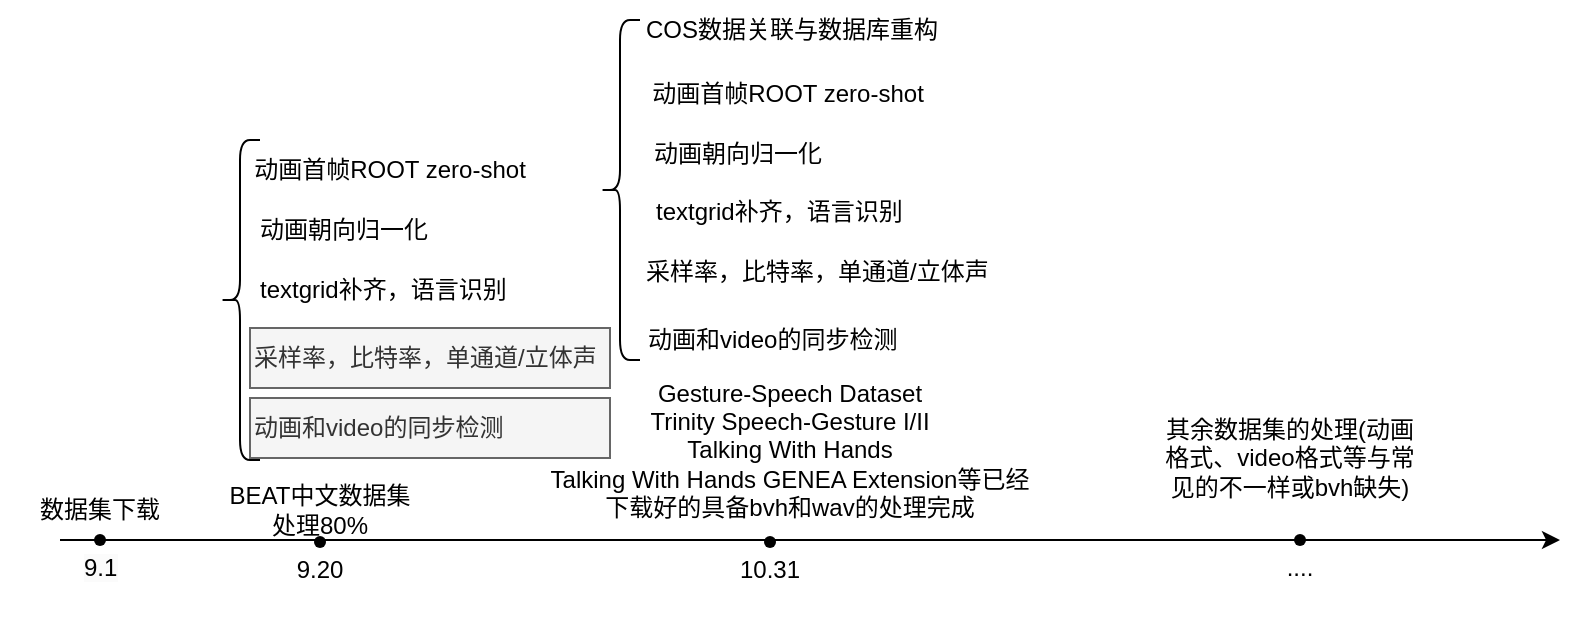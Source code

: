 <mxfile version="21.7.2" type="github">
  <diagram name="第 1 页" id="s7CzReBOw8vYEQgI-hQS">
    <mxGraphModel dx="789" dy="526" grid="1" gridSize="10" guides="1" tooltips="1" connect="1" arrows="1" fold="1" page="1" pageScale="1" pageWidth="827" pageHeight="1169" math="0" shadow="0">
      <root>
        <mxCell id="0" />
        <mxCell id="1" parent="0" />
        <mxCell id="vCCV_5shbb-xV2NnZklQ-1" value="" style="endArrow=classic;html=1;rounded=0;" edge="1" parent="1">
          <mxGeometry width="50" height="50" relative="1" as="geometry">
            <mxPoint x="80" y="300" as="sourcePoint" />
            <mxPoint x="830" y="300" as="targetPoint" />
          </mxGeometry>
        </mxCell>
        <mxCell id="vCCV_5shbb-xV2NnZklQ-4" value="&lt;span style=&quot;color: rgb(0, 0, 0); font-family: Helvetica; font-size: 12px; font-style: normal; font-variant-ligatures: normal; font-variant-caps: normal; font-weight: 400; letter-spacing: normal; orphans: 2; text-align: center; text-indent: 0px; text-transform: none; widows: 2; word-spacing: 0px; -webkit-text-stroke-width: 0px; background-color: rgb(251, 251, 251); text-decoration-thickness: initial; text-decoration-style: initial; text-decoration-color: initial; float: none; display: inline !important;&quot;&gt;9.1&lt;/span&gt;" style="text;whiteSpace=wrap;html=1;" vertex="1" parent="1">
          <mxGeometry x="90" y="300" width="50" height="40" as="geometry" />
        </mxCell>
        <mxCell id="vCCV_5shbb-xV2NnZklQ-7" value="" style="shape=waypoint;sketch=0;fillStyle=solid;size=6;pointerEvents=1;points=[];fillColor=none;resizable=0;rotatable=0;perimeter=centerPerimeter;snapToPoint=1;" vertex="1" parent="1">
          <mxGeometry x="90" y="290" width="20" height="20" as="geometry" />
        </mxCell>
        <mxCell id="vCCV_5shbb-xV2NnZklQ-8" value="" style="shape=waypoint;sketch=0;fillStyle=solid;size=6;pointerEvents=1;points=[];fillColor=none;resizable=0;rotatable=0;perimeter=centerPerimeter;snapToPoint=1;" vertex="1" parent="1">
          <mxGeometry x="200" y="291" width="20" height="20" as="geometry" />
        </mxCell>
        <mxCell id="vCCV_5shbb-xV2NnZklQ-12" value="9.20" style="text;html=1;strokeColor=none;fillColor=none;align=center;verticalAlign=middle;whiteSpace=wrap;rounded=0;" vertex="1" parent="1">
          <mxGeometry x="180" y="300" width="60" height="30" as="geometry" />
        </mxCell>
        <mxCell id="vCCV_5shbb-xV2NnZklQ-13" value="Gesture-Speech Dataset&lt;br&gt;Trinity Speech-Gesture I/II&lt;br&gt;Talking With Hands&lt;br&gt;Talking With Hands GENEA Extension等已经下载好的具备bvh和wav的处理完成" style="text;html=1;strokeColor=none;fillColor=none;align=center;verticalAlign=middle;whiteSpace=wrap;rounded=0;" vertex="1" parent="1">
          <mxGeometry x="320" y="220" width="250" height="70" as="geometry" />
        </mxCell>
        <mxCell id="vCCV_5shbb-xV2NnZklQ-14" value="BEAT中文数据集处理80%" style="text;html=1;strokeColor=none;fillColor=none;align=center;verticalAlign=middle;whiteSpace=wrap;rounded=0;" vertex="1" parent="1">
          <mxGeometry x="160" y="270" width="100" height="30" as="geometry" />
        </mxCell>
        <mxCell id="vCCV_5shbb-xV2NnZklQ-15" value="数据集下载" style="text;html=1;strokeColor=none;fillColor=none;align=center;verticalAlign=middle;whiteSpace=wrap;rounded=0;" vertex="1" parent="1">
          <mxGeometry x="50" y="270" width="100" height="30" as="geometry" />
        </mxCell>
        <mxCell id="vCCV_5shbb-xV2NnZklQ-17" value="" style="shape=curlyBracket;whiteSpace=wrap;html=1;rounded=1;labelPosition=left;verticalLabelPosition=middle;align=right;verticalAlign=middle;" vertex="1" parent="1">
          <mxGeometry x="160" y="100" width="20" height="160" as="geometry" />
        </mxCell>
        <mxCell id="vCCV_5shbb-xV2NnZklQ-18" value="动画首帧ROOT zero-shot" style="text;html=1;strokeColor=none;fillColor=none;align=center;verticalAlign=middle;whiteSpace=wrap;rounded=0;" vertex="1" parent="1">
          <mxGeometry x="170" y="100" width="150" height="30" as="geometry" />
        </mxCell>
        <mxCell id="vCCV_5shbb-xV2NnZklQ-19" value="动画朝向归一化" style="text;html=1;strokeColor=none;fillColor=none;align=left;verticalAlign=middle;whiteSpace=wrap;rounded=0;" vertex="1" parent="1">
          <mxGeometry x="178" y="130" width="150" height="30" as="geometry" />
        </mxCell>
        <mxCell id="vCCV_5shbb-xV2NnZklQ-20" value="textgrid补齐，语言识别" style="text;html=1;strokeColor=none;fillColor=none;align=left;verticalAlign=middle;whiteSpace=wrap;rounded=0;" vertex="1" parent="1">
          <mxGeometry x="178" y="160" width="150" height="30" as="geometry" />
        </mxCell>
        <mxCell id="vCCV_5shbb-xV2NnZklQ-21" value="采样率，比特率，单通道/立体声" style="text;html=1;strokeColor=#666666;fillColor=#f5f5f5;align=left;verticalAlign=middle;whiteSpace=wrap;rounded=0;fontColor=#333333;" vertex="1" parent="1">
          <mxGeometry x="175" y="194" width="180" height="30" as="geometry" />
        </mxCell>
        <mxCell id="vCCV_5shbb-xV2NnZklQ-22" value="" style="shape=waypoint;sketch=0;fillStyle=solid;size=6;pointerEvents=1;points=[];fillColor=none;resizable=0;rotatable=0;perimeter=centerPerimeter;snapToPoint=1;" vertex="1" parent="1">
          <mxGeometry x="425" y="291" width="20" height="20" as="geometry" />
        </mxCell>
        <mxCell id="vCCV_5shbb-xV2NnZklQ-23" value="10.31" style="text;html=1;strokeColor=none;fillColor=none;align=center;verticalAlign=middle;whiteSpace=wrap;rounded=0;" vertex="1" parent="1">
          <mxGeometry x="405" y="300" width="60" height="30" as="geometry" />
        </mxCell>
        <mxCell id="vCCV_5shbb-xV2NnZklQ-26" value="" style="shape=curlyBracket;whiteSpace=wrap;html=1;rounded=1;labelPosition=left;verticalLabelPosition=middle;align=right;verticalAlign=middle;" vertex="1" parent="1">
          <mxGeometry x="350" y="40" width="20" height="170" as="geometry" />
        </mxCell>
        <mxCell id="vCCV_5shbb-xV2NnZklQ-27" value="动画首帧ROOT zero-shot" style="text;html=1;strokeColor=none;fillColor=none;align=center;verticalAlign=middle;whiteSpace=wrap;rounded=0;" vertex="1" parent="1">
          <mxGeometry x="368.5" y="62" width="150" height="30" as="geometry" />
        </mxCell>
        <mxCell id="vCCV_5shbb-xV2NnZklQ-28" value="动画朝向归一化" style="text;html=1;strokeColor=none;fillColor=none;align=left;verticalAlign=middle;whiteSpace=wrap;rounded=0;" vertex="1" parent="1">
          <mxGeometry x="374.5" y="92" width="150" height="30" as="geometry" />
        </mxCell>
        <mxCell id="vCCV_5shbb-xV2NnZklQ-29" value="textgrid补齐，语言识别" style="text;html=1;strokeColor=none;fillColor=none;align=left;verticalAlign=middle;whiteSpace=wrap;rounded=0;" vertex="1" parent="1">
          <mxGeometry x="375.5" y="121" width="150" height="30" as="geometry" />
        </mxCell>
        <mxCell id="vCCV_5shbb-xV2NnZklQ-30" value="COS数据关联与数据库重构" style="text;html=1;strokeColor=none;fillColor=none;align=center;verticalAlign=middle;whiteSpace=wrap;rounded=0;" vertex="1" parent="1">
          <mxGeometry x="370.5" y="30" width="150" height="30" as="geometry" />
        </mxCell>
        <mxCell id="vCCV_5shbb-xV2NnZklQ-31" value="采样率，比特率，单通道/立体声" style="text;html=1;strokeColor=none;fillColor=none;align=left;verticalAlign=middle;whiteSpace=wrap;rounded=0;" vertex="1" parent="1">
          <mxGeometry x="370.5" y="151" width="180" height="30" as="geometry" />
        </mxCell>
        <mxCell id="vCCV_5shbb-xV2NnZklQ-32" value="动画和video的同步检测" style="text;html=1;strokeColor=#666666;fillColor=#f5f5f5;align=left;verticalAlign=middle;whiteSpace=wrap;rounded=0;fontColor=#333333;" vertex="1" parent="1">
          <mxGeometry x="175" y="229" width="180" height="30" as="geometry" />
        </mxCell>
        <mxCell id="vCCV_5shbb-xV2NnZklQ-33" value="动画和video的同步检测" style="text;html=1;strokeColor=none;fillColor=none;align=left;verticalAlign=middle;whiteSpace=wrap;rounded=0;" vertex="1" parent="1">
          <mxGeometry x="371.5" y="185" width="180" height="30" as="geometry" />
        </mxCell>
        <mxCell id="vCCV_5shbb-xV2NnZklQ-34" value="" style="shape=waypoint;sketch=0;fillStyle=solid;size=6;pointerEvents=1;points=[];fillColor=none;resizable=0;rotatable=0;perimeter=centerPerimeter;snapToPoint=1;" vertex="1" parent="1">
          <mxGeometry x="690" y="290" width="20" height="20" as="geometry" />
        </mxCell>
        <mxCell id="vCCV_5shbb-xV2NnZklQ-35" value="...." style="text;html=1;strokeColor=none;fillColor=none;align=center;verticalAlign=middle;whiteSpace=wrap;rounded=0;" vertex="1" parent="1">
          <mxGeometry x="670" y="299" width="60" height="30" as="geometry" />
        </mxCell>
        <mxCell id="vCCV_5shbb-xV2NnZklQ-36" value="其余数据集的处理(动画格式、video格式等与常见的不一样或bvh缺失)" style="text;html=1;strokeColor=none;fillColor=none;align=center;verticalAlign=middle;whiteSpace=wrap;rounded=0;" vertex="1" parent="1">
          <mxGeometry x="630" y="224" width="130" height="70" as="geometry" />
        </mxCell>
      </root>
    </mxGraphModel>
  </diagram>
</mxfile>

